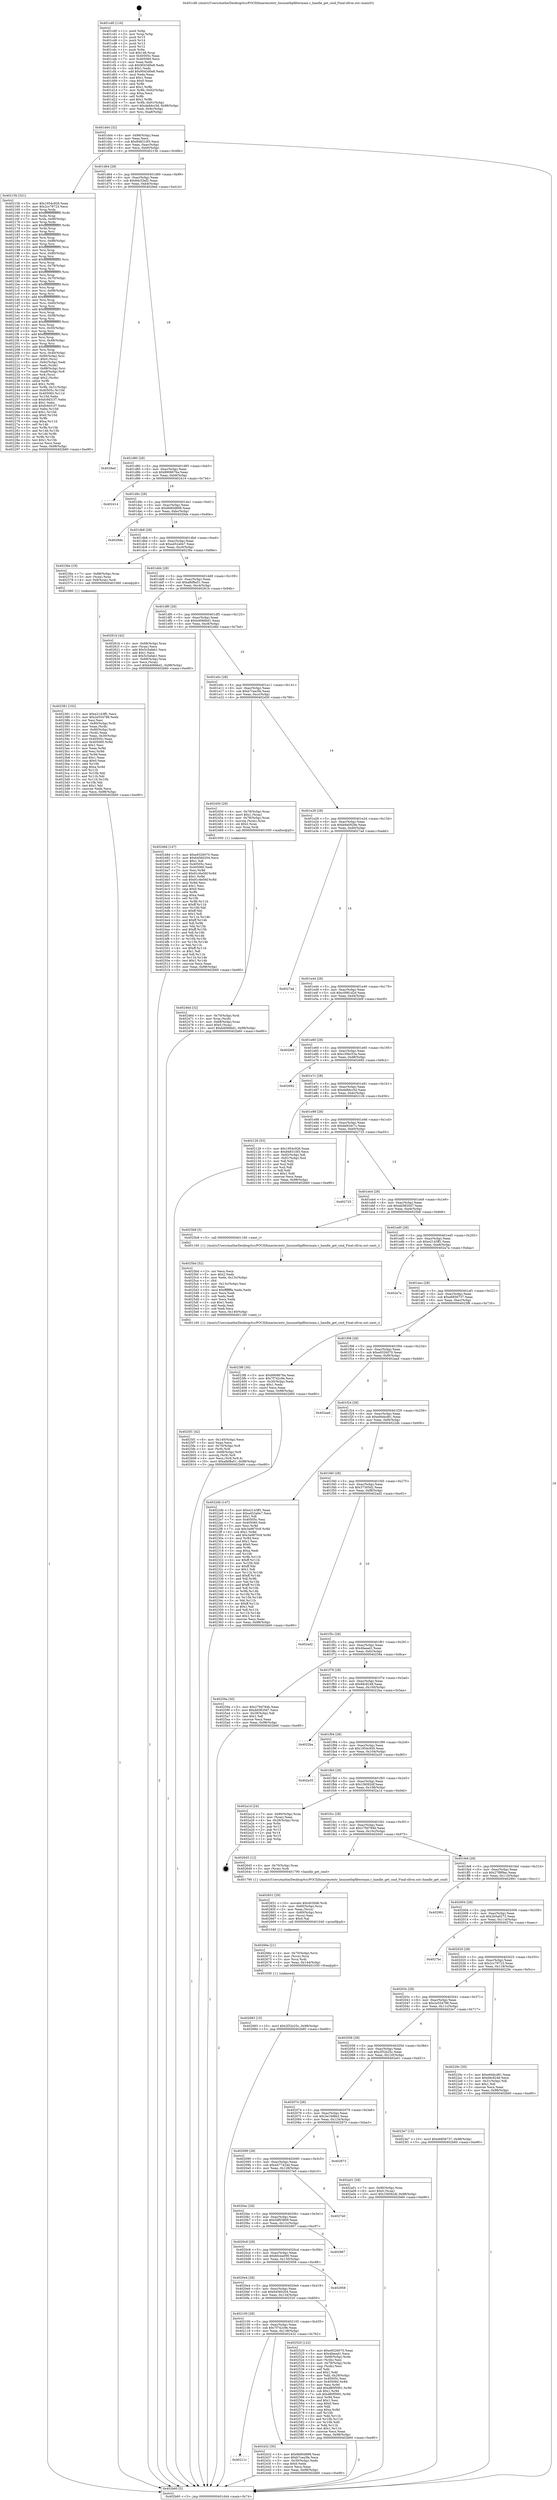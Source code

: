 digraph "0x401cd0" {
  label = "0x401cd0 (/mnt/c/Users/mathe/Desktop/tcc/POCII/binaries/extr_linuxnetbpfiltermain.c_handle_get_cmd_Final-ollvm.out::main(0))"
  labelloc = "t"
  node[shape=record]

  Entry [label="",width=0.3,height=0.3,shape=circle,fillcolor=black,style=filled]
  "0x401d44" [label="{
     0x401d44 [32]\l
     | [instrs]\l
     &nbsp;&nbsp;0x401d44 \<+6\>: mov -0x98(%rbp),%eax\l
     &nbsp;&nbsp;0x401d4a \<+2\>: mov %eax,%ecx\l
     &nbsp;&nbsp;0x401d4c \<+6\>: sub $0x848310f3,%ecx\l
     &nbsp;&nbsp;0x401d52 \<+6\>: mov %eax,-0xac(%rbp)\l
     &nbsp;&nbsp;0x401d58 \<+6\>: mov %ecx,-0xb0(%rbp)\l
     &nbsp;&nbsp;0x401d5e \<+6\>: je 000000000040215b \<main+0x48b\>\l
  }"]
  "0x40215b" [label="{
     0x40215b [321]\l
     | [instrs]\l
     &nbsp;&nbsp;0x40215b \<+5\>: mov $0x1954c926,%eax\l
     &nbsp;&nbsp;0x402160 \<+5\>: mov $0x2cc79723,%ecx\l
     &nbsp;&nbsp;0x402165 \<+3\>: mov %rsp,%rdx\l
     &nbsp;&nbsp;0x402168 \<+4\>: add $0xfffffffffffffff0,%rdx\l
     &nbsp;&nbsp;0x40216c \<+3\>: mov %rdx,%rsp\l
     &nbsp;&nbsp;0x40216f \<+7\>: mov %rdx,-0x90(%rbp)\l
     &nbsp;&nbsp;0x402176 \<+3\>: mov %rsp,%rdx\l
     &nbsp;&nbsp;0x402179 \<+4\>: add $0xfffffffffffffff0,%rdx\l
     &nbsp;&nbsp;0x40217d \<+3\>: mov %rdx,%rsp\l
     &nbsp;&nbsp;0x402180 \<+3\>: mov %rsp,%rsi\l
     &nbsp;&nbsp;0x402183 \<+4\>: add $0xfffffffffffffff0,%rsi\l
     &nbsp;&nbsp;0x402187 \<+3\>: mov %rsi,%rsp\l
     &nbsp;&nbsp;0x40218a \<+7\>: mov %rsi,-0x88(%rbp)\l
     &nbsp;&nbsp;0x402191 \<+3\>: mov %rsp,%rsi\l
     &nbsp;&nbsp;0x402194 \<+4\>: add $0xfffffffffffffff0,%rsi\l
     &nbsp;&nbsp;0x402198 \<+3\>: mov %rsi,%rsp\l
     &nbsp;&nbsp;0x40219b \<+4\>: mov %rsi,-0x80(%rbp)\l
     &nbsp;&nbsp;0x40219f \<+3\>: mov %rsp,%rsi\l
     &nbsp;&nbsp;0x4021a2 \<+4\>: add $0xfffffffffffffff0,%rsi\l
     &nbsp;&nbsp;0x4021a6 \<+3\>: mov %rsi,%rsp\l
     &nbsp;&nbsp;0x4021a9 \<+4\>: mov %rsi,-0x78(%rbp)\l
     &nbsp;&nbsp;0x4021ad \<+3\>: mov %rsp,%rsi\l
     &nbsp;&nbsp;0x4021b0 \<+4\>: add $0xfffffffffffffff0,%rsi\l
     &nbsp;&nbsp;0x4021b4 \<+3\>: mov %rsi,%rsp\l
     &nbsp;&nbsp;0x4021b7 \<+4\>: mov %rsi,-0x70(%rbp)\l
     &nbsp;&nbsp;0x4021bb \<+3\>: mov %rsp,%rsi\l
     &nbsp;&nbsp;0x4021be \<+4\>: add $0xfffffffffffffff0,%rsi\l
     &nbsp;&nbsp;0x4021c2 \<+3\>: mov %rsi,%rsp\l
     &nbsp;&nbsp;0x4021c5 \<+4\>: mov %rsi,-0x68(%rbp)\l
     &nbsp;&nbsp;0x4021c9 \<+3\>: mov %rsp,%rsi\l
     &nbsp;&nbsp;0x4021cc \<+4\>: add $0xfffffffffffffff0,%rsi\l
     &nbsp;&nbsp;0x4021d0 \<+3\>: mov %rsi,%rsp\l
     &nbsp;&nbsp;0x4021d3 \<+4\>: mov %rsi,-0x60(%rbp)\l
     &nbsp;&nbsp;0x4021d7 \<+3\>: mov %rsp,%rsi\l
     &nbsp;&nbsp;0x4021da \<+4\>: add $0xfffffffffffffff0,%rsi\l
     &nbsp;&nbsp;0x4021de \<+3\>: mov %rsi,%rsp\l
     &nbsp;&nbsp;0x4021e1 \<+4\>: mov %rsi,-0x58(%rbp)\l
     &nbsp;&nbsp;0x4021e5 \<+3\>: mov %rsp,%rsi\l
     &nbsp;&nbsp;0x4021e8 \<+4\>: add $0xfffffffffffffff0,%rsi\l
     &nbsp;&nbsp;0x4021ec \<+3\>: mov %rsi,%rsp\l
     &nbsp;&nbsp;0x4021ef \<+4\>: mov %rsi,-0x50(%rbp)\l
     &nbsp;&nbsp;0x4021f3 \<+3\>: mov %rsp,%rsi\l
     &nbsp;&nbsp;0x4021f6 \<+4\>: add $0xfffffffffffffff0,%rsi\l
     &nbsp;&nbsp;0x4021fa \<+3\>: mov %rsi,%rsp\l
     &nbsp;&nbsp;0x4021fd \<+4\>: mov %rsi,-0x48(%rbp)\l
     &nbsp;&nbsp;0x402201 \<+3\>: mov %rsp,%rsi\l
     &nbsp;&nbsp;0x402204 \<+4\>: add $0xfffffffffffffff0,%rsi\l
     &nbsp;&nbsp;0x402208 \<+3\>: mov %rsi,%rsp\l
     &nbsp;&nbsp;0x40220b \<+4\>: mov %rsi,-0x40(%rbp)\l
     &nbsp;&nbsp;0x40220f \<+7\>: mov -0x90(%rbp),%rsi\l
     &nbsp;&nbsp;0x402216 \<+6\>: movl $0x0,(%rsi)\l
     &nbsp;&nbsp;0x40221c \<+6\>: mov -0x9c(%rbp),%edi\l
     &nbsp;&nbsp;0x402222 \<+2\>: mov %edi,(%rdx)\l
     &nbsp;&nbsp;0x402224 \<+7\>: mov -0x88(%rbp),%rsi\l
     &nbsp;&nbsp;0x40222b \<+7\>: mov -0xa8(%rbp),%r8\l
     &nbsp;&nbsp;0x402232 \<+3\>: mov %r8,(%rsi)\l
     &nbsp;&nbsp;0x402235 \<+3\>: cmpl $0x2,(%rdx)\l
     &nbsp;&nbsp;0x402238 \<+4\>: setne %r9b\l
     &nbsp;&nbsp;0x40223c \<+4\>: and $0x1,%r9b\l
     &nbsp;&nbsp;0x402240 \<+4\>: mov %r9b,-0x31(%rbp)\l
     &nbsp;&nbsp;0x402244 \<+8\>: mov 0x40505c,%r10d\l
     &nbsp;&nbsp;0x40224c \<+8\>: mov 0x405060,%r11d\l
     &nbsp;&nbsp;0x402254 \<+3\>: mov %r10d,%ebx\l
     &nbsp;&nbsp;0x402257 \<+6\>: sub $0xfc9d31f7,%ebx\l
     &nbsp;&nbsp;0x40225d \<+3\>: sub $0x1,%ebx\l
     &nbsp;&nbsp;0x402260 \<+6\>: add $0xfc9d31f7,%ebx\l
     &nbsp;&nbsp;0x402266 \<+4\>: imul %ebx,%r10d\l
     &nbsp;&nbsp;0x40226a \<+4\>: and $0x1,%r10d\l
     &nbsp;&nbsp;0x40226e \<+4\>: cmp $0x0,%r10d\l
     &nbsp;&nbsp;0x402272 \<+4\>: sete %r9b\l
     &nbsp;&nbsp;0x402276 \<+4\>: cmp $0xa,%r11d\l
     &nbsp;&nbsp;0x40227a \<+4\>: setl %r14b\l
     &nbsp;&nbsp;0x40227e \<+3\>: mov %r9b,%r15b\l
     &nbsp;&nbsp;0x402281 \<+3\>: and %r14b,%r15b\l
     &nbsp;&nbsp;0x402284 \<+3\>: xor %r14b,%r9b\l
     &nbsp;&nbsp;0x402287 \<+3\>: or %r9b,%r15b\l
     &nbsp;&nbsp;0x40228a \<+4\>: test $0x1,%r15b\l
     &nbsp;&nbsp;0x40228e \<+3\>: cmovne %ecx,%eax\l
     &nbsp;&nbsp;0x402291 \<+6\>: mov %eax,-0x98(%rbp)\l
     &nbsp;&nbsp;0x402297 \<+5\>: jmp 0000000000402b60 \<main+0xe90\>\l
  }"]
  "0x401d64" [label="{
     0x401d64 [28]\l
     | [instrs]\l
     &nbsp;&nbsp;0x401d64 \<+5\>: jmp 0000000000401d69 \<main+0x99\>\l
     &nbsp;&nbsp;0x401d69 \<+6\>: mov -0xac(%rbp),%eax\l
     &nbsp;&nbsp;0x401d6f \<+5\>: sub $0x84c53ef2,%eax\l
     &nbsp;&nbsp;0x401d74 \<+6\>: mov %eax,-0xb4(%rbp)\l
     &nbsp;&nbsp;0x401d7a \<+6\>: je 00000000004029ed \<main+0xd1d\>\l
  }"]
  Exit [label="",width=0.3,height=0.3,shape=circle,fillcolor=black,style=filled,peripheries=2]
  "0x4029ed" [label="{
     0x4029ed\l
  }", style=dashed]
  "0x401d80" [label="{
     0x401d80 [28]\l
     | [instrs]\l
     &nbsp;&nbsp;0x401d80 \<+5\>: jmp 0000000000401d85 \<main+0xb5\>\l
     &nbsp;&nbsp;0x401d85 \<+6\>: mov -0xac(%rbp),%eax\l
     &nbsp;&nbsp;0x401d8b \<+5\>: sub $0x8908676a,%eax\l
     &nbsp;&nbsp;0x401d90 \<+6\>: mov %eax,-0xb8(%rbp)\l
     &nbsp;&nbsp;0x401d96 \<+6\>: je 0000000000402414 \<main+0x744\>\l
  }"]
  "0x402683" [label="{
     0x402683 [15]\l
     | [instrs]\l
     &nbsp;&nbsp;0x402683 \<+10\>: movl $0x2f32e25c,-0x98(%rbp)\l
     &nbsp;&nbsp;0x40268d \<+5\>: jmp 0000000000402b60 \<main+0xe90\>\l
  }"]
  "0x402414" [label="{
     0x402414\l
  }", style=dashed]
  "0x401d9c" [label="{
     0x401d9c [28]\l
     | [instrs]\l
     &nbsp;&nbsp;0x401d9c \<+5\>: jmp 0000000000401da1 \<main+0xd1\>\l
     &nbsp;&nbsp;0x401da1 \<+6\>: mov -0xac(%rbp),%eax\l
     &nbsp;&nbsp;0x401da7 \<+5\>: sub $0x9b80d898,%eax\l
     &nbsp;&nbsp;0x401dac \<+6\>: mov %eax,-0xbc(%rbp)\l
     &nbsp;&nbsp;0x401db2 \<+6\>: je 00000000004029de \<main+0xd0e\>\l
  }"]
  "0x40266e" [label="{
     0x40266e [21]\l
     | [instrs]\l
     &nbsp;&nbsp;0x40266e \<+4\>: mov -0x70(%rbp),%rcx\l
     &nbsp;&nbsp;0x402672 \<+3\>: mov (%rcx),%rcx\l
     &nbsp;&nbsp;0x402675 \<+3\>: mov %rcx,%rdi\l
     &nbsp;&nbsp;0x402678 \<+6\>: mov %eax,-0x144(%rbp)\l
     &nbsp;&nbsp;0x40267e \<+5\>: call 0000000000401030 \<free@plt\>\l
     | [calls]\l
     &nbsp;&nbsp;0x401030 \{1\} (unknown)\l
  }"]
  "0x4029de" [label="{
     0x4029de\l
  }", style=dashed]
  "0x401db8" [label="{
     0x401db8 [28]\l
     | [instrs]\l
     &nbsp;&nbsp;0x401db8 \<+5\>: jmp 0000000000401dbd \<main+0xed\>\l
     &nbsp;&nbsp;0x401dbd \<+6\>: mov -0xac(%rbp),%eax\l
     &nbsp;&nbsp;0x401dc3 \<+5\>: sub $0xa452a0e7,%eax\l
     &nbsp;&nbsp;0x401dc8 \<+6\>: mov %eax,-0xc0(%rbp)\l
     &nbsp;&nbsp;0x401dce \<+6\>: je 000000000040236e \<main+0x69e\>\l
  }"]
  "0x402651" [label="{
     0x402651 [29]\l
     | [instrs]\l
     &nbsp;&nbsp;0x402651 \<+10\>: movabs $0x4030d6,%rdi\l
     &nbsp;&nbsp;0x40265b \<+4\>: mov -0x60(%rbp),%rcx\l
     &nbsp;&nbsp;0x40265f \<+2\>: mov %eax,(%rcx)\l
     &nbsp;&nbsp;0x402661 \<+4\>: mov -0x60(%rbp),%rcx\l
     &nbsp;&nbsp;0x402665 \<+2\>: mov (%rcx),%esi\l
     &nbsp;&nbsp;0x402667 \<+2\>: mov $0x0,%al\l
     &nbsp;&nbsp;0x402669 \<+5\>: call 0000000000401040 \<printf@plt\>\l
     | [calls]\l
     &nbsp;&nbsp;0x401040 \{1\} (unknown)\l
  }"]
  "0x40236e" [label="{
     0x40236e [19]\l
     | [instrs]\l
     &nbsp;&nbsp;0x40236e \<+7\>: mov -0x88(%rbp),%rax\l
     &nbsp;&nbsp;0x402375 \<+3\>: mov (%rax),%rax\l
     &nbsp;&nbsp;0x402378 \<+4\>: mov 0x8(%rax),%rdi\l
     &nbsp;&nbsp;0x40237c \<+5\>: call 0000000000401060 \<atoi@plt\>\l
     | [calls]\l
     &nbsp;&nbsp;0x401060 \{1\} (unknown)\l
  }"]
  "0x401dd4" [label="{
     0x401dd4 [28]\l
     | [instrs]\l
     &nbsp;&nbsp;0x401dd4 \<+5\>: jmp 0000000000401dd9 \<main+0x109\>\l
     &nbsp;&nbsp;0x401dd9 \<+6\>: mov -0xac(%rbp),%eax\l
     &nbsp;&nbsp;0x401ddf \<+5\>: sub $0xafbf8a51,%eax\l
     &nbsp;&nbsp;0x401de4 \<+6\>: mov %eax,-0xc4(%rbp)\l
     &nbsp;&nbsp;0x401dea \<+6\>: je 000000000040261b \<main+0x94b\>\l
  }"]
  "0x4025f1" [label="{
     0x4025f1 [42]\l
     | [instrs]\l
     &nbsp;&nbsp;0x4025f1 \<+6\>: mov -0x140(%rbp),%ecx\l
     &nbsp;&nbsp;0x4025f7 \<+3\>: imul %eax,%ecx\l
     &nbsp;&nbsp;0x4025fa \<+4\>: mov -0x70(%rbp),%r8\l
     &nbsp;&nbsp;0x4025fe \<+3\>: mov (%r8),%r8\l
     &nbsp;&nbsp;0x402601 \<+4\>: mov -0x68(%rbp),%r9\l
     &nbsp;&nbsp;0x402605 \<+3\>: movslq (%r9),%r9\l
     &nbsp;&nbsp;0x402608 \<+4\>: mov %ecx,(%r8,%r9,4)\l
     &nbsp;&nbsp;0x40260c \<+10\>: movl $0xafbf8a51,-0x98(%rbp)\l
     &nbsp;&nbsp;0x402616 \<+5\>: jmp 0000000000402b60 \<main+0xe90\>\l
  }"]
  "0x40261b" [label="{
     0x40261b [42]\l
     | [instrs]\l
     &nbsp;&nbsp;0x40261b \<+4\>: mov -0x68(%rbp),%rax\l
     &nbsp;&nbsp;0x40261f \<+2\>: mov (%rax),%ecx\l
     &nbsp;&nbsp;0x402621 \<+6\>: add $0x5c5afab1,%ecx\l
     &nbsp;&nbsp;0x402627 \<+3\>: add $0x1,%ecx\l
     &nbsp;&nbsp;0x40262a \<+6\>: sub $0x5c5afab1,%ecx\l
     &nbsp;&nbsp;0x402630 \<+4\>: mov -0x68(%rbp),%rax\l
     &nbsp;&nbsp;0x402634 \<+2\>: mov %ecx,(%rax)\l
     &nbsp;&nbsp;0x402636 \<+10\>: movl $0xb4066bd1,-0x98(%rbp)\l
     &nbsp;&nbsp;0x402640 \<+5\>: jmp 0000000000402b60 \<main+0xe90\>\l
  }"]
  "0x401df0" [label="{
     0x401df0 [28]\l
     | [instrs]\l
     &nbsp;&nbsp;0x401df0 \<+5\>: jmp 0000000000401df5 \<main+0x125\>\l
     &nbsp;&nbsp;0x401df5 \<+6\>: mov -0xac(%rbp),%eax\l
     &nbsp;&nbsp;0x401dfb \<+5\>: sub $0xb4066bd1,%eax\l
     &nbsp;&nbsp;0x401e00 \<+6\>: mov %eax,-0xc8(%rbp)\l
     &nbsp;&nbsp;0x401e06 \<+6\>: je 000000000040248d \<main+0x7bd\>\l
  }"]
  "0x4025bd" [label="{
     0x4025bd [52]\l
     | [instrs]\l
     &nbsp;&nbsp;0x4025bd \<+2\>: xor %ecx,%ecx\l
     &nbsp;&nbsp;0x4025bf \<+5\>: mov $0x2,%edx\l
     &nbsp;&nbsp;0x4025c4 \<+6\>: mov %edx,-0x13c(%rbp)\l
     &nbsp;&nbsp;0x4025ca \<+1\>: cltd\l
     &nbsp;&nbsp;0x4025cb \<+6\>: mov -0x13c(%rbp),%esi\l
     &nbsp;&nbsp;0x4025d1 \<+2\>: idiv %esi\l
     &nbsp;&nbsp;0x4025d3 \<+6\>: imul $0xfffffffe,%edx,%edx\l
     &nbsp;&nbsp;0x4025d9 \<+2\>: mov %ecx,%edi\l
     &nbsp;&nbsp;0x4025db \<+2\>: sub %edx,%edi\l
     &nbsp;&nbsp;0x4025dd \<+2\>: mov %ecx,%edx\l
     &nbsp;&nbsp;0x4025df \<+3\>: sub $0x1,%edx\l
     &nbsp;&nbsp;0x4025e2 \<+2\>: add %edx,%edi\l
     &nbsp;&nbsp;0x4025e4 \<+2\>: sub %edi,%ecx\l
     &nbsp;&nbsp;0x4025e6 \<+6\>: mov %ecx,-0x140(%rbp)\l
     &nbsp;&nbsp;0x4025ec \<+5\>: call 0000000000401160 \<next_i\>\l
     | [calls]\l
     &nbsp;&nbsp;0x401160 \{1\} (/mnt/c/Users/mathe/Desktop/tcc/POCII/binaries/extr_linuxnetbpfiltermain.c_handle_get_cmd_Final-ollvm.out::next_i)\l
  }"]
  "0x40248d" [label="{
     0x40248d [147]\l
     | [instrs]\l
     &nbsp;&nbsp;0x40248d \<+5\>: mov $0xe9326070,%eax\l
     &nbsp;&nbsp;0x402492 \<+5\>: mov $0x64560204,%ecx\l
     &nbsp;&nbsp;0x402497 \<+2\>: mov $0x1,%dl\l
     &nbsp;&nbsp;0x402499 \<+7\>: mov 0x40505c,%esi\l
     &nbsp;&nbsp;0x4024a0 \<+7\>: mov 0x405060,%edi\l
     &nbsp;&nbsp;0x4024a7 \<+3\>: mov %esi,%r8d\l
     &nbsp;&nbsp;0x4024aa \<+7\>: add $0x91c6e56f,%r8d\l
     &nbsp;&nbsp;0x4024b1 \<+4\>: sub $0x1,%r8d\l
     &nbsp;&nbsp;0x4024b5 \<+7\>: sub $0x91c6e56f,%r8d\l
     &nbsp;&nbsp;0x4024bc \<+4\>: imul %r8d,%esi\l
     &nbsp;&nbsp;0x4024c0 \<+3\>: and $0x1,%esi\l
     &nbsp;&nbsp;0x4024c3 \<+3\>: cmp $0x0,%esi\l
     &nbsp;&nbsp;0x4024c6 \<+4\>: sete %r9b\l
     &nbsp;&nbsp;0x4024ca \<+3\>: cmp $0xa,%edi\l
     &nbsp;&nbsp;0x4024cd \<+4\>: setl %r10b\l
     &nbsp;&nbsp;0x4024d1 \<+3\>: mov %r9b,%r11b\l
     &nbsp;&nbsp;0x4024d4 \<+4\>: xor $0xff,%r11b\l
     &nbsp;&nbsp;0x4024d8 \<+3\>: mov %r10b,%bl\l
     &nbsp;&nbsp;0x4024db \<+3\>: xor $0xff,%bl\l
     &nbsp;&nbsp;0x4024de \<+3\>: xor $0x1,%dl\l
     &nbsp;&nbsp;0x4024e1 \<+3\>: mov %r11b,%r14b\l
     &nbsp;&nbsp;0x4024e4 \<+4\>: and $0xff,%r14b\l
     &nbsp;&nbsp;0x4024e8 \<+3\>: and %dl,%r9b\l
     &nbsp;&nbsp;0x4024eb \<+3\>: mov %bl,%r15b\l
     &nbsp;&nbsp;0x4024ee \<+4\>: and $0xff,%r15b\l
     &nbsp;&nbsp;0x4024f2 \<+3\>: and %dl,%r10b\l
     &nbsp;&nbsp;0x4024f5 \<+3\>: or %r9b,%r14b\l
     &nbsp;&nbsp;0x4024f8 \<+3\>: or %r10b,%r15b\l
     &nbsp;&nbsp;0x4024fb \<+3\>: xor %r15b,%r14b\l
     &nbsp;&nbsp;0x4024fe \<+3\>: or %bl,%r11b\l
     &nbsp;&nbsp;0x402501 \<+4\>: xor $0xff,%r11b\l
     &nbsp;&nbsp;0x402505 \<+3\>: or $0x1,%dl\l
     &nbsp;&nbsp;0x402508 \<+3\>: and %dl,%r11b\l
     &nbsp;&nbsp;0x40250b \<+3\>: or %r11b,%r14b\l
     &nbsp;&nbsp;0x40250e \<+4\>: test $0x1,%r14b\l
     &nbsp;&nbsp;0x402512 \<+3\>: cmovne %ecx,%eax\l
     &nbsp;&nbsp;0x402515 \<+6\>: mov %eax,-0x98(%rbp)\l
     &nbsp;&nbsp;0x40251b \<+5\>: jmp 0000000000402b60 \<main+0xe90\>\l
  }"]
  "0x401e0c" [label="{
     0x401e0c [28]\l
     | [instrs]\l
     &nbsp;&nbsp;0x401e0c \<+5\>: jmp 0000000000401e11 \<main+0x141\>\l
     &nbsp;&nbsp;0x401e11 \<+6\>: mov -0xac(%rbp),%eax\l
     &nbsp;&nbsp;0x401e17 \<+5\>: sub $0xb7cea3fe,%eax\l
     &nbsp;&nbsp;0x401e1c \<+6\>: mov %eax,-0xcc(%rbp)\l
     &nbsp;&nbsp;0x401e22 \<+6\>: je 0000000000402450 \<main+0x780\>\l
  }"]
  "0x40246d" [label="{
     0x40246d [32]\l
     | [instrs]\l
     &nbsp;&nbsp;0x40246d \<+4\>: mov -0x70(%rbp),%rdi\l
     &nbsp;&nbsp;0x402471 \<+3\>: mov %rax,(%rdi)\l
     &nbsp;&nbsp;0x402474 \<+4\>: mov -0x68(%rbp),%rax\l
     &nbsp;&nbsp;0x402478 \<+6\>: movl $0x0,(%rax)\l
     &nbsp;&nbsp;0x40247e \<+10\>: movl $0xb4066bd1,-0x98(%rbp)\l
     &nbsp;&nbsp;0x402488 \<+5\>: jmp 0000000000402b60 \<main+0xe90\>\l
  }"]
  "0x402450" [label="{
     0x402450 [29]\l
     | [instrs]\l
     &nbsp;&nbsp;0x402450 \<+4\>: mov -0x78(%rbp),%rax\l
     &nbsp;&nbsp;0x402454 \<+6\>: movl $0x1,(%rax)\l
     &nbsp;&nbsp;0x40245a \<+4\>: mov -0x78(%rbp),%rax\l
     &nbsp;&nbsp;0x40245e \<+3\>: movslq (%rax),%rax\l
     &nbsp;&nbsp;0x402461 \<+4\>: shl $0x2,%rax\l
     &nbsp;&nbsp;0x402465 \<+3\>: mov %rax,%rdi\l
     &nbsp;&nbsp;0x402468 \<+5\>: call 0000000000401050 \<malloc@plt\>\l
     | [calls]\l
     &nbsp;&nbsp;0x401050 \{1\} (unknown)\l
  }"]
  "0x401e28" [label="{
     0x401e28 [28]\l
     | [instrs]\l
     &nbsp;&nbsp;0x401e28 \<+5\>: jmp 0000000000401e2d \<main+0x15d\>\l
     &nbsp;&nbsp;0x401e2d \<+6\>: mov -0xac(%rbp),%eax\l
     &nbsp;&nbsp;0x401e33 \<+5\>: sub $0xb9a0929e,%eax\l
     &nbsp;&nbsp;0x401e38 \<+6\>: mov %eax,-0xd0(%rbp)\l
     &nbsp;&nbsp;0x401e3e \<+6\>: je 00000000004027ad \<main+0xadd\>\l
  }"]
  "0x40211c" [label="{
     0x40211c\l
  }", style=dashed]
  "0x4027ad" [label="{
     0x4027ad\l
  }", style=dashed]
  "0x401e44" [label="{
     0x401e44 [28]\l
     | [instrs]\l
     &nbsp;&nbsp;0x401e44 \<+5\>: jmp 0000000000401e49 \<main+0x179\>\l
     &nbsp;&nbsp;0x401e49 \<+6\>: mov -0xac(%rbp),%eax\l
     &nbsp;&nbsp;0x401e4f \<+5\>: sub $0xc0981d2d,%eax\l
     &nbsp;&nbsp;0x401e54 \<+6\>: mov %eax,-0xd4(%rbp)\l
     &nbsp;&nbsp;0x401e5a \<+6\>: je 0000000000402b0f \<main+0xe3f\>\l
  }"]
  "0x402432" [label="{
     0x402432 [30]\l
     | [instrs]\l
     &nbsp;&nbsp;0x402432 \<+5\>: mov $0x9b80d898,%eax\l
     &nbsp;&nbsp;0x402437 \<+5\>: mov $0xb7cea3fe,%ecx\l
     &nbsp;&nbsp;0x40243c \<+3\>: mov -0x30(%rbp),%edx\l
     &nbsp;&nbsp;0x40243f \<+3\>: cmp $0x0,%edx\l
     &nbsp;&nbsp;0x402442 \<+3\>: cmove %ecx,%eax\l
     &nbsp;&nbsp;0x402445 \<+6\>: mov %eax,-0x98(%rbp)\l
     &nbsp;&nbsp;0x40244b \<+5\>: jmp 0000000000402b60 \<main+0xe90\>\l
  }"]
  "0x402b0f" [label="{
     0x402b0f\l
  }", style=dashed]
  "0x401e60" [label="{
     0x401e60 [28]\l
     | [instrs]\l
     &nbsp;&nbsp;0x401e60 \<+5\>: jmp 0000000000401e65 \<main+0x195\>\l
     &nbsp;&nbsp;0x401e65 \<+6\>: mov -0xac(%rbp),%eax\l
     &nbsp;&nbsp;0x401e6b \<+5\>: sub $0xc30bc53a,%eax\l
     &nbsp;&nbsp;0x401e70 \<+6\>: mov %eax,-0xd8(%rbp)\l
     &nbsp;&nbsp;0x401e76 \<+6\>: je 0000000000402692 \<main+0x9c2\>\l
  }"]
  "0x402100" [label="{
     0x402100 [28]\l
     | [instrs]\l
     &nbsp;&nbsp;0x402100 \<+5\>: jmp 0000000000402105 \<main+0x435\>\l
     &nbsp;&nbsp;0x402105 \<+6\>: mov -0xac(%rbp),%eax\l
     &nbsp;&nbsp;0x40210b \<+5\>: sub $0x7f742c9e,%eax\l
     &nbsp;&nbsp;0x402110 \<+6\>: mov %eax,-0x138(%rbp)\l
     &nbsp;&nbsp;0x402116 \<+6\>: je 0000000000402432 \<main+0x762\>\l
  }"]
  "0x402692" [label="{
     0x402692\l
  }", style=dashed]
  "0x401e7c" [label="{
     0x401e7c [28]\l
     | [instrs]\l
     &nbsp;&nbsp;0x401e7c \<+5\>: jmp 0000000000401e81 \<main+0x1b1\>\l
     &nbsp;&nbsp;0x401e81 \<+6\>: mov -0xac(%rbp),%eax\l
     &nbsp;&nbsp;0x401e87 \<+5\>: sub $0xda8dcc5d,%eax\l
     &nbsp;&nbsp;0x401e8c \<+6\>: mov %eax,-0xdc(%rbp)\l
     &nbsp;&nbsp;0x401e92 \<+6\>: je 0000000000402126 \<main+0x456\>\l
  }"]
  "0x402520" [label="{
     0x402520 [122]\l
     | [instrs]\l
     &nbsp;&nbsp;0x402520 \<+5\>: mov $0xe9326070,%eax\l
     &nbsp;&nbsp;0x402525 \<+5\>: mov $0x4faead1,%ecx\l
     &nbsp;&nbsp;0x40252a \<+4\>: mov -0x68(%rbp),%rdx\l
     &nbsp;&nbsp;0x40252e \<+2\>: mov (%rdx),%esi\l
     &nbsp;&nbsp;0x402530 \<+4\>: mov -0x78(%rbp),%rdx\l
     &nbsp;&nbsp;0x402534 \<+2\>: cmp (%rdx),%esi\l
     &nbsp;&nbsp;0x402536 \<+4\>: setl %dil\l
     &nbsp;&nbsp;0x40253a \<+4\>: and $0x1,%dil\l
     &nbsp;&nbsp;0x40253e \<+4\>: mov %dil,-0x29(%rbp)\l
     &nbsp;&nbsp;0x402542 \<+7\>: mov 0x40505c,%esi\l
     &nbsp;&nbsp;0x402549 \<+8\>: mov 0x405060,%r8d\l
     &nbsp;&nbsp;0x402551 \<+3\>: mov %esi,%r9d\l
     &nbsp;&nbsp;0x402554 \<+7\>: add $0xd80f5991,%r9d\l
     &nbsp;&nbsp;0x40255b \<+4\>: sub $0x1,%r9d\l
     &nbsp;&nbsp;0x40255f \<+7\>: sub $0xd80f5991,%r9d\l
     &nbsp;&nbsp;0x402566 \<+4\>: imul %r9d,%esi\l
     &nbsp;&nbsp;0x40256a \<+3\>: and $0x1,%esi\l
     &nbsp;&nbsp;0x40256d \<+3\>: cmp $0x0,%esi\l
     &nbsp;&nbsp;0x402570 \<+4\>: sete %dil\l
     &nbsp;&nbsp;0x402574 \<+4\>: cmp $0xa,%r8d\l
     &nbsp;&nbsp;0x402578 \<+4\>: setl %r10b\l
     &nbsp;&nbsp;0x40257c \<+3\>: mov %dil,%r11b\l
     &nbsp;&nbsp;0x40257f \<+3\>: and %r10b,%r11b\l
     &nbsp;&nbsp;0x402582 \<+3\>: xor %r10b,%dil\l
     &nbsp;&nbsp;0x402585 \<+3\>: or %dil,%r11b\l
     &nbsp;&nbsp;0x402588 \<+4\>: test $0x1,%r11b\l
     &nbsp;&nbsp;0x40258c \<+3\>: cmovne %ecx,%eax\l
     &nbsp;&nbsp;0x40258f \<+6\>: mov %eax,-0x98(%rbp)\l
     &nbsp;&nbsp;0x402595 \<+5\>: jmp 0000000000402b60 \<main+0xe90\>\l
  }"]
  "0x402126" [label="{
     0x402126 [53]\l
     | [instrs]\l
     &nbsp;&nbsp;0x402126 \<+5\>: mov $0x1954c926,%eax\l
     &nbsp;&nbsp;0x40212b \<+5\>: mov $0x848310f3,%ecx\l
     &nbsp;&nbsp;0x402130 \<+6\>: mov -0x92(%rbp),%dl\l
     &nbsp;&nbsp;0x402136 \<+7\>: mov -0x91(%rbp),%sil\l
     &nbsp;&nbsp;0x40213d \<+3\>: mov %dl,%dil\l
     &nbsp;&nbsp;0x402140 \<+3\>: and %sil,%dil\l
     &nbsp;&nbsp;0x402143 \<+3\>: xor %sil,%dl\l
     &nbsp;&nbsp;0x402146 \<+3\>: or %dl,%dil\l
     &nbsp;&nbsp;0x402149 \<+4\>: test $0x1,%dil\l
     &nbsp;&nbsp;0x40214d \<+3\>: cmovne %ecx,%eax\l
     &nbsp;&nbsp;0x402150 \<+6\>: mov %eax,-0x98(%rbp)\l
     &nbsp;&nbsp;0x402156 \<+5\>: jmp 0000000000402b60 \<main+0xe90\>\l
  }"]
  "0x401e98" [label="{
     0x401e98 [28]\l
     | [instrs]\l
     &nbsp;&nbsp;0x401e98 \<+5\>: jmp 0000000000401e9d \<main+0x1cd\>\l
     &nbsp;&nbsp;0x401e9d \<+6\>: mov -0xac(%rbp),%eax\l
     &nbsp;&nbsp;0x401ea3 \<+5\>: sub $0xda934c7c,%eax\l
     &nbsp;&nbsp;0x401ea8 \<+6\>: mov %eax,-0xe0(%rbp)\l
     &nbsp;&nbsp;0x401eae \<+6\>: je 0000000000402725 \<main+0xa55\>\l
  }"]
  "0x402b60" [label="{
     0x402b60 [5]\l
     | [instrs]\l
     &nbsp;&nbsp;0x402b60 \<+5\>: jmp 0000000000401d44 \<main+0x74\>\l
  }"]
  "0x401cd0" [label="{
     0x401cd0 [116]\l
     | [instrs]\l
     &nbsp;&nbsp;0x401cd0 \<+1\>: push %rbp\l
     &nbsp;&nbsp;0x401cd1 \<+3\>: mov %rsp,%rbp\l
     &nbsp;&nbsp;0x401cd4 \<+2\>: push %r15\l
     &nbsp;&nbsp;0x401cd6 \<+2\>: push %r14\l
     &nbsp;&nbsp;0x401cd8 \<+2\>: push %r13\l
     &nbsp;&nbsp;0x401cda \<+2\>: push %r12\l
     &nbsp;&nbsp;0x401cdc \<+1\>: push %rbx\l
     &nbsp;&nbsp;0x401cdd \<+7\>: sub $0x148,%rsp\l
     &nbsp;&nbsp;0x401ce4 \<+7\>: mov 0x40505c,%eax\l
     &nbsp;&nbsp;0x401ceb \<+7\>: mov 0x405060,%ecx\l
     &nbsp;&nbsp;0x401cf2 \<+2\>: mov %eax,%edx\l
     &nbsp;&nbsp;0x401cf4 \<+6\>: sub $0x9043d0e8,%edx\l
     &nbsp;&nbsp;0x401cfa \<+3\>: sub $0x1,%edx\l
     &nbsp;&nbsp;0x401cfd \<+6\>: add $0x9043d0e8,%edx\l
     &nbsp;&nbsp;0x401d03 \<+3\>: imul %edx,%eax\l
     &nbsp;&nbsp;0x401d06 \<+3\>: and $0x1,%eax\l
     &nbsp;&nbsp;0x401d09 \<+3\>: cmp $0x0,%eax\l
     &nbsp;&nbsp;0x401d0c \<+4\>: sete %r8b\l
     &nbsp;&nbsp;0x401d10 \<+4\>: and $0x1,%r8b\l
     &nbsp;&nbsp;0x401d14 \<+7\>: mov %r8b,-0x92(%rbp)\l
     &nbsp;&nbsp;0x401d1b \<+3\>: cmp $0xa,%ecx\l
     &nbsp;&nbsp;0x401d1e \<+4\>: setl %r8b\l
     &nbsp;&nbsp;0x401d22 \<+4\>: and $0x1,%r8b\l
     &nbsp;&nbsp;0x401d26 \<+7\>: mov %r8b,-0x91(%rbp)\l
     &nbsp;&nbsp;0x401d2d \<+10\>: movl $0xda8dcc5d,-0x98(%rbp)\l
     &nbsp;&nbsp;0x401d37 \<+6\>: mov %edi,-0x9c(%rbp)\l
     &nbsp;&nbsp;0x401d3d \<+7\>: mov %rsi,-0xa8(%rbp)\l
  }"]
  "0x4020e4" [label="{
     0x4020e4 [28]\l
     | [instrs]\l
     &nbsp;&nbsp;0x4020e4 \<+5\>: jmp 00000000004020e9 \<main+0x419\>\l
     &nbsp;&nbsp;0x4020e9 \<+6\>: mov -0xac(%rbp),%eax\l
     &nbsp;&nbsp;0x4020ef \<+5\>: sub $0x64560204,%eax\l
     &nbsp;&nbsp;0x4020f4 \<+6\>: mov %eax,-0x134(%rbp)\l
     &nbsp;&nbsp;0x4020fa \<+6\>: je 0000000000402520 \<main+0x850\>\l
  }"]
  "0x402958" [label="{
     0x402958\l
  }", style=dashed]
  "0x402725" [label="{
     0x402725\l
  }", style=dashed]
  "0x401eb4" [label="{
     0x401eb4 [28]\l
     | [instrs]\l
     &nbsp;&nbsp;0x401eb4 \<+5\>: jmp 0000000000401eb9 \<main+0x1e9\>\l
     &nbsp;&nbsp;0x401eb9 \<+6\>: mov -0xac(%rbp),%eax\l
     &nbsp;&nbsp;0x401ebf \<+5\>: sub $0xdd3820d7,%eax\l
     &nbsp;&nbsp;0x401ec4 \<+6\>: mov %eax,-0xe4(%rbp)\l
     &nbsp;&nbsp;0x401eca \<+6\>: je 00000000004025b8 \<main+0x8e8\>\l
  }"]
  "0x4020c8" [label="{
     0x4020c8 [28]\l
     | [instrs]\l
     &nbsp;&nbsp;0x4020c8 \<+5\>: jmp 00000000004020cd \<main+0x3fd\>\l
     &nbsp;&nbsp;0x4020cd \<+6\>: mov -0xac(%rbp),%eax\l
     &nbsp;&nbsp;0x4020d3 \<+5\>: sub $0x60cea090,%eax\l
     &nbsp;&nbsp;0x4020d8 \<+6\>: mov %eax,-0x130(%rbp)\l
     &nbsp;&nbsp;0x4020de \<+6\>: je 0000000000402958 \<main+0xc88\>\l
  }"]
  "0x4025b8" [label="{
     0x4025b8 [5]\l
     | [instrs]\l
     &nbsp;&nbsp;0x4025b8 \<+5\>: call 0000000000401160 \<next_i\>\l
     | [calls]\l
     &nbsp;&nbsp;0x401160 \{1\} (/mnt/c/Users/mathe/Desktop/tcc/POCII/binaries/extr_linuxnetbpfiltermain.c_handle_get_cmd_Final-ollvm.out::next_i)\l
  }"]
  "0x401ed0" [label="{
     0x401ed0 [28]\l
     | [instrs]\l
     &nbsp;&nbsp;0x401ed0 \<+5\>: jmp 0000000000401ed5 \<main+0x205\>\l
     &nbsp;&nbsp;0x401ed5 \<+6\>: mov -0xac(%rbp),%eax\l
     &nbsp;&nbsp;0x401edb \<+5\>: sub $0xe2143ff1,%eax\l
     &nbsp;&nbsp;0x401ee0 \<+6\>: mov %eax,-0xe8(%rbp)\l
     &nbsp;&nbsp;0x401ee6 \<+6\>: je 0000000000402a7a \<main+0xdaa\>\l
  }"]
  "0x402967" [label="{
     0x402967\l
  }", style=dashed]
  "0x402a7a" [label="{
     0x402a7a\l
  }", style=dashed]
  "0x401eec" [label="{
     0x401eec [28]\l
     | [instrs]\l
     &nbsp;&nbsp;0x401eec \<+5\>: jmp 0000000000401ef1 \<main+0x221\>\l
     &nbsp;&nbsp;0x401ef1 \<+6\>: mov -0xac(%rbp),%eax\l
     &nbsp;&nbsp;0x401ef7 \<+5\>: sub $0xe6856737,%eax\l
     &nbsp;&nbsp;0x401efc \<+6\>: mov %eax,-0xec(%rbp)\l
     &nbsp;&nbsp;0x401f02 \<+6\>: je 00000000004023f6 \<main+0x726\>\l
  }"]
  "0x4020ac" [label="{
     0x4020ac [28]\l
     | [instrs]\l
     &nbsp;&nbsp;0x4020ac \<+5\>: jmp 00000000004020b1 \<main+0x3e1\>\l
     &nbsp;&nbsp;0x4020b1 \<+6\>: mov -0xac(%rbp),%eax\l
     &nbsp;&nbsp;0x4020b7 \<+5\>: sub $0x5df03809,%eax\l
     &nbsp;&nbsp;0x4020bc \<+6\>: mov %eax,-0x12c(%rbp)\l
     &nbsp;&nbsp;0x4020c2 \<+6\>: je 0000000000402967 \<main+0xc97\>\l
  }"]
  "0x4023f6" [label="{
     0x4023f6 [30]\l
     | [instrs]\l
     &nbsp;&nbsp;0x4023f6 \<+5\>: mov $0x8908676a,%eax\l
     &nbsp;&nbsp;0x4023fb \<+5\>: mov $0x7f742c9e,%ecx\l
     &nbsp;&nbsp;0x402400 \<+3\>: mov -0x30(%rbp),%edx\l
     &nbsp;&nbsp;0x402403 \<+3\>: cmp $0x1,%edx\l
     &nbsp;&nbsp;0x402406 \<+3\>: cmovl %ecx,%eax\l
     &nbsp;&nbsp;0x402409 \<+6\>: mov %eax,-0x98(%rbp)\l
     &nbsp;&nbsp;0x40240f \<+5\>: jmp 0000000000402b60 \<main+0xe90\>\l
  }"]
  "0x401f08" [label="{
     0x401f08 [28]\l
     | [instrs]\l
     &nbsp;&nbsp;0x401f08 \<+5\>: jmp 0000000000401f0d \<main+0x23d\>\l
     &nbsp;&nbsp;0x401f0d \<+6\>: mov -0xac(%rbp),%eax\l
     &nbsp;&nbsp;0x401f13 \<+5\>: sub $0xe9326070,%eax\l
     &nbsp;&nbsp;0x401f18 \<+6\>: mov %eax,-0xf0(%rbp)\l
     &nbsp;&nbsp;0x401f1e \<+6\>: je 0000000000402aad \<main+0xddd\>\l
  }"]
  "0x4027e0" [label="{
     0x4027e0\l
  }", style=dashed]
  "0x402aad" [label="{
     0x402aad\l
  }", style=dashed]
  "0x401f24" [label="{
     0x401f24 [28]\l
     | [instrs]\l
     &nbsp;&nbsp;0x401f24 \<+5\>: jmp 0000000000401f29 \<main+0x259\>\l
     &nbsp;&nbsp;0x401f29 \<+6\>: mov -0xac(%rbp),%eax\l
     &nbsp;&nbsp;0x401f2f \<+5\>: sub $0xe94dcd81,%eax\l
     &nbsp;&nbsp;0x401f34 \<+6\>: mov %eax,-0xf4(%rbp)\l
     &nbsp;&nbsp;0x401f3a \<+6\>: je 00000000004022db \<main+0x60b\>\l
  }"]
  "0x402090" [label="{
     0x402090 [28]\l
     | [instrs]\l
     &nbsp;&nbsp;0x402090 \<+5\>: jmp 0000000000402095 \<main+0x3c5\>\l
     &nbsp;&nbsp;0x402095 \<+6\>: mov -0xac(%rbp),%eax\l
     &nbsp;&nbsp;0x40209b \<+5\>: sub $0x4477424d,%eax\l
     &nbsp;&nbsp;0x4020a0 \<+6\>: mov %eax,-0x128(%rbp)\l
     &nbsp;&nbsp;0x4020a6 \<+6\>: je 00000000004027e0 \<main+0xb10\>\l
  }"]
  "0x4022db" [label="{
     0x4022db [147]\l
     | [instrs]\l
     &nbsp;&nbsp;0x4022db \<+5\>: mov $0xe2143ff1,%eax\l
     &nbsp;&nbsp;0x4022e0 \<+5\>: mov $0xa452a0e7,%ecx\l
     &nbsp;&nbsp;0x4022e5 \<+2\>: mov $0x1,%dl\l
     &nbsp;&nbsp;0x4022e7 \<+7\>: mov 0x40505c,%esi\l
     &nbsp;&nbsp;0x4022ee \<+7\>: mov 0x405060,%edi\l
     &nbsp;&nbsp;0x4022f5 \<+3\>: mov %esi,%r8d\l
     &nbsp;&nbsp;0x4022f8 \<+7\>: sub $0x3a9870c9,%r8d\l
     &nbsp;&nbsp;0x4022ff \<+4\>: sub $0x1,%r8d\l
     &nbsp;&nbsp;0x402303 \<+7\>: add $0x3a9870c9,%r8d\l
     &nbsp;&nbsp;0x40230a \<+4\>: imul %r8d,%esi\l
     &nbsp;&nbsp;0x40230e \<+3\>: and $0x1,%esi\l
     &nbsp;&nbsp;0x402311 \<+3\>: cmp $0x0,%esi\l
     &nbsp;&nbsp;0x402314 \<+4\>: sete %r9b\l
     &nbsp;&nbsp;0x402318 \<+3\>: cmp $0xa,%edi\l
     &nbsp;&nbsp;0x40231b \<+4\>: setl %r10b\l
     &nbsp;&nbsp;0x40231f \<+3\>: mov %r9b,%r11b\l
     &nbsp;&nbsp;0x402322 \<+4\>: xor $0xff,%r11b\l
     &nbsp;&nbsp;0x402326 \<+3\>: mov %r10b,%bl\l
     &nbsp;&nbsp;0x402329 \<+3\>: xor $0xff,%bl\l
     &nbsp;&nbsp;0x40232c \<+3\>: xor $0x1,%dl\l
     &nbsp;&nbsp;0x40232f \<+3\>: mov %r11b,%r14b\l
     &nbsp;&nbsp;0x402332 \<+4\>: and $0xff,%r14b\l
     &nbsp;&nbsp;0x402336 \<+3\>: and %dl,%r9b\l
     &nbsp;&nbsp;0x402339 \<+3\>: mov %bl,%r15b\l
     &nbsp;&nbsp;0x40233c \<+4\>: and $0xff,%r15b\l
     &nbsp;&nbsp;0x402340 \<+3\>: and %dl,%r10b\l
     &nbsp;&nbsp;0x402343 \<+3\>: or %r9b,%r14b\l
     &nbsp;&nbsp;0x402346 \<+3\>: or %r10b,%r15b\l
     &nbsp;&nbsp;0x402349 \<+3\>: xor %r15b,%r14b\l
     &nbsp;&nbsp;0x40234c \<+3\>: or %bl,%r11b\l
     &nbsp;&nbsp;0x40234f \<+4\>: xor $0xff,%r11b\l
     &nbsp;&nbsp;0x402353 \<+3\>: or $0x1,%dl\l
     &nbsp;&nbsp;0x402356 \<+3\>: and %dl,%r11b\l
     &nbsp;&nbsp;0x402359 \<+3\>: or %r11b,%r14b\l
     &nbsp;&nbsp;0x40235c \<+4\>: test $0x1,%r14b\l
     &nbsp;&nbsp;0x402360 \<+3\>: cmovne %ecx,%eax\l
     &nbsp;&nbsp;0x402363 \<+6\>: mov %eax,-0x98(%rbp)\l
     &nbsp;&nbsp;0x402369 \<+5\>: jmp 0000000000402b60 \<main+0xe90\>\l
  }"]
  "0x401f40" [label="{
     0x401f40 [28]\l
     | [instrs]\l
     &nbsp;&nbsp;0x401f40 \<+5\>: jmp 0000000000401f45 \<main+0x275\>\l
     &nbsp;&nbsp;0x401f45 \<+6\>: mov -0xac(%rbp),%eax\l
     &nbsp;&nbsp;0x401f4b \<+5\>: sub $0x37305d2,%eax\l
     &nbsp;&nbsp;0x401f50 \<+6\>: mov %eax,-0xf8(%rbp)\l
     &nbsp;&nbsp;0x401f56 \<+6\>: je 0000000000402ad2 \<main+0xe02\>\l
  }"]
  "0x402873" [label="{
     0x402873\l
  }", style=dashed]
  "0x402ad2" [label="{
     0x402ad2\l
  }", style=dashed]
  "0x401f5c" [label="{
     0x401f5c [28]\l
     | [instrs]\l
     &nbsp;&nbsp;0x401f5c \<+5\>: jmp 0000000000401f61 \<main+0x291\>\l
     &nbsp;&nbsp;0x401f61 \<+6\>: mov -0xac(%rbp),%eax\l
     &nbsp;&nbsp;0x401f67 \<+5\>: sub $0x4faead1,%eax\l
     &nbsp;&nbsp;0x401f6c \<+6\>: mov %eax,-0xfc(%rbp)\l
     &nbsp;&nbsp;0x401f72 \<+6\>: je 000000000040259a \<main+0x8ca\>\l
  }"]
  "0x402074" [label="{
     0x402074 [28]\l
     | [instrs]\l
     &nbsp;&nbsp;0x402074 \<+5\>: jmp 0000000000402079 \<main+0x3a9\>\l
     &nbsp;&nbsp;0x402079 \<+6\>: mov -0xac(%rbp),%eax\l
     &nbsp;&nbsp;0x40207f \<+5\>: sub $0x3e19d8e2,%eax\l
     &nbsp;&nbsp;0x402084 \<+6\>: mov %eax,-0x124(%rbp)\l
     &nbsp;&nbsp;0x40208a \<+6\>: je 0000000000402873 \<main+0xba3\>\l
  }"]
  "0x40259a" [label="{
     0x40259a [30]\l
     | [instrs]\l
     &nbsp;&nbsp;0x40259a \<+5\>: mov $0x279d784b,%eax\l
     &nbsp;&nbsp;0x40259f \<+5\>: mov $0xdd3820d7,%ecx\l
     &nbsp;&nbsp;0x4025a4 \<+3\>: mov -0x29(%rbp),%dl\l
     &nbsp;&nbsp;0x4025a7 \<+3\>: test $0x1,%dl\l
     &nbsp;&nbsp;0x4025aa \<+3\>: cmovne %ecx,%eax\l
     &nbsp;&nbsp;0x4025ad \<+6\>: mov %eax,-0x98(%rbp)\l
     &nbsp;&nbsp;0x4025b3 \<+5\>: jmp 0000000000402b60 \<main+0xe90\>\l
  }"]
  "0x401f78" [label="{
     0x401f78 [28]\l
     | [instrs]\l
     &nbsp;&nbsp;0x401f78 \<+5\>: jmp 0000000000401f7d \<main+0x2ad\>\l
     &nbsp;&nbsp;0x401f7d \<+6\>: mov -0xac(%rbp),%eax\l
     &nbsp;&nbsp;0x401f83 \<+5\>: sub $0x68c8248,%eax\l
     &nbsp;&nbsp;0x401f88 \<+6\>: mov %eax,-0x100(%rbp)\l
     &nbsp;&nbsp;0x401f8e \<+6\>: je 00000000004022ba \<main+0x5ea\>\l
  }"]
  "0x402a01" [label="{
     0x402a01 [28]\l
     | [instrs]\l
     &nbsp;&nbsp;0x402a01 \<+7\>: mov -0x90(%rbp),%rax\l
     &nbsp;&nbsp;0x402a08 \<+6\>: movl $0x0,(%rax)\l
     &nbsp;&nbsp;0x402a0e \<+10\>: movl $0x1f4092df,-0x98(%rbp)\l
     &nbsp;&nbsp;0x402a18 \<+5\>: jmp 0000000000402b60 \<main+0xe90\>\l
  }"]
  "0x4022ba" [label="{
     0x4022ba\l
  }", style=dashed]
  "0x401f94" [label="{
     0x401f94 [28]\l
     | [instrs]\l
     &nbsp;&nbsp;0x401f94 \<+5\>: jmp 0000000000401f99 \<main+0x2c9\>\l
     &nbsp;&nbsp;0x401f99 \<+6\>: mov -0xac(%rbp),%eax\l
     &nbsp;&nbsp;0x401f9f \<+5\>: sub $0x1954c926,%eax\l
     &nbsp;&nbsp;0x401fa4 \<+6\>: mov %eax,-0x104(%rbp)\l
     &nbsp;&nbsp;0x401faa \<+6\>: je 0000000000402a35 \<main+0xd65\>\l
  }"]
  "0x402058" [label="{
     0x402058 [28]\l
     | [instrs]\l
     &nbsp;&nbsp;0x402058 \<+5\>: jmp 000000000040205d \<main+0x38d\>\l
     &nbsp;&nbsp;0x40205d \<+6\>: mov -0xac(%rbp),%eax\l
     &nbsp;&nbsp;0x402063 \<+5\>: sub $0x2f32e25c,%eax\l
     &nbsp;&nbsp;0x402068 \<+6\>: mov %eax,-0x120(%rbp)\l
     &nbsp;&nbsp;0x40206e \<+6\>: je 0000000000402a01 \<main+0xd31\>\l
  }"]
  "0x402a35" [label="{
     0x402a35\l
  }", style=dashed]
  "0x401fb0" [label="{
     0x401fb0 [28]\l
     | [instrs]\l
     &nbsp;&nbsp;0x401fb0 \<+5\>: jmp 0000000000401fb5 \<main+0x2e5\>\l
     &nbsp;&nbsp;0x401fb5 \<+6\>: mov -0xac(%rbp),%eax\l
     &nbsp;&nbsp;0x401fbb \<+5\>: sub $0x1f4092df,%eax\l
     &nbsp;&nbsp;0x401fc0 \<+6\>: mov %eax,-0x108(%rbp)\l
     &nbsp;&nbsp;0x401fc6 \<+6\>: je 0000000000402a1d \<main+0xd4d\>\l
  }"]
  "0x4023e7" [label="{
     0x4023e7 [15]\l
     | [instrs]\l
     &nbsp;&nbsp;0x4023e7 \<+10\>: movl $0xe6856737,-0x98(%rbp)\l
     &nbsp;&nbsp;0x4023f1 \<+5\>: jmp 0000000000402b60 \<main+0xe90\>\l
  }"]
  "0x402a1d" [label="{
     0x402a1d [24]\l
     | [instrs]\l
     &nbsp;&nbsp;0x402a1d \<+7\>: mov -0x90(%rbp),%rax\l
     &nbsp;&nbsp;0x402a24 \<+2\>: mov (%rax),%eax\l
     &nbsp;&nbsp;0x402a26 \<+4\>: lea -0x28(%rbp),%rsp\l
     &nbsp;&nbsp;0x402a2a \<+1\>: pop %rbx\l
     &nbsp;&nbsp;0x402a2b \<+2\>: pop %r12\l
     &nbsp;&nbsp;0x402a2d \<+2\>: pop %r13\l
     &nbsp;&nbsp;0x402a2f \<+2\>: pop %r14\l
     &nbsp;&nbsp;0x402a31 \<+2\>: pop %r15\l
     &nbsp;&nbsp;0x402a33 \<+1\>: pop %rbp\l
     &nbsp;&nbsp;0x402a34 \<+1\>: ret\l
  }"]
  "0x401fcc" [label="{
     0x401fcc [28]\l
     | [instrs]\l
     &nbsp;&nbsp;0x401fcc \<+5\>: jmp 0000000000401fd1 \<main+0x301\>\l
     &nbsp;&nbsp;0x401fd1 \<+6\>: mov -0xac(%rbp),%eax\l
     &nbsp;&nbsp;0x401fd7 \<+5\>: sub $0x279d784b,%eax\l
     &nbsp;&nbsp;0x401fdc \<+6\>: mov %eax,-0x10c(%rbp)\l
     &nbsp;&nbsp;0x401fe2 \<+6\>: je 0000000000402645 \<main+0x975\>\l
  }"]
  "0x402381" [label="{
     0x402381 [102]\l
     | [instrs]\l
     &nbsp;&nbsp;0x402381 \<+5\>: mov $0xe2143ff1,%ecx\l
     &nbsp;&nbsp;0x402386 \<+5\>: mov $0x2e554786,%edx\l
     &nbsp;&nbsp;0x40238b \<+2\>: xor %esi,%esi\l
     &nbsp;&nbsp;0x40238d \<+4\>: mov -0x80(%rbp),%rdi\l
     &nbsp;&nbsp;0x402391 \<+2\>: mov %eax,(%rdi)\l
     &nbsp;&nbsp;0x402393 \<+4\>: mov -0x80(%rbp),%rdi\l
     &nbsp;&nbsp;0x402397 \<+2\>: mov (%rdi),%eax\l
     &nbsp;&nbsp;0x402399 \<+3\>: mov %eax,-0x30(%rbp)\l
     &nbsp;&nbsp;0x40239c \<+7\>: mov 0x40505c,%eax\l
     &nbsp;&nbsp;0x4023a3 \<+8\>: mov 0x405060,%r8d\l
     &nbsp;&nbsp;0x4023ab \<+3\>: sub $0x1,%esi\l
     &nbsp;&nbsp;0x4023ae \<+3\>: mov %eax,%r9d\l
     &nbsp;&nbsp;0x4023b1 \<+3\>: add %esi,%r9d\l
     &nbsp;&nbsp;0x4023b4 \<+4\>: imul %r9d,%eax\l
     &nbsp;&nbsp;0x4023b8 \<+3\>: and $0x1,%eax\l
     &nbsp;&nbsp;0x4023bb \<+3\>: cmp $0x0,%eax\l
     &nbsp;&nbsp;0x4023be \<+4\>: sete %r10b\l
     &nbsp;&nbsp;0x4023c2 \<+4\>: cmp $0xa,%r8d\l
     &nbsp;&nbsp;0x4023c6 \<+4\>: setl %r11b\l
     &nbsp;&nbsp;0x4023ca \<+3\>: mov %r10b,%bl\l
     &nbsp;&nbsp;0x4023cd \<+3\>: and %r11b,%bl\l
     &nbsp;&nbsp;0x4023d0 \<+3\>: xor %r11b,%r10b\l
     &nbsp;&nbsp;0x4023d3 \<+3\>: or %r10b,%bl\l
     &nbsp;&nbsp;0x4023d6 \<+3\>: test $0x1,%bl\l
     &nbsp;&nbsp;0x4023d9 \<+3\>: cmovne %edx,%ecx\l
     &nbsp;&nbsp;0x4023dc \<+6\>: mov %ecx,-0x98(%rbp)\l
     &nbsp;&nbsp;0x4023e2 \<+5\>: jmp 0000000000402b60 \<main+0xe90\>\l
  }"]
  "0x402645" [label="{
     0x402645 [12]\l
     | [instrs]\l
     &nbsp;&nbsp;0x402645 \<+4\>: mov -0x70(%rbp),%rax\l
     &nbsp;&nbsp;0x402649 \<+3\>: mov (%rax),%rdi\l
     &nbsp;&nbsp;0x40264c \<+5\>: call 0000000000401790 \<handle_get_cmd\>\l
     | [calls]\l
     &nbsp;&nbsp;0x401790 \{1\} (/mnt/c/Users/mathe/Desktop/tcc/POCII/binaries/extr_linuxnetbpfiltermain.c_handle_get_cmd_Final-ollvm.out::handle_get_cmd)\l
  }"]
  "0x401fe8" [label="{
     0x401fe8 [28]\l
     | [instrs]\l
     &nbsp;&nbsp;0x401fe8 \<+5\>: jmp 0000000000401fed \<main+0x31d\>\l
     &nbsp;&nbsp;0x401fed \<+6\>: mov -0xac(%rbp),%eax\l
     &nbsp;&nbsp;0x401ff3 \<+5\>: sub $0x27f8f9ac,%eax\l
     &nbsp;&nbsp;0x401ff8 \<+6\>: mov %eax,-0x110(%rbp)\l
     &nbsp;&nbsp;0x401ffe \<+6\>: je 0000000000402991 \<main+0xcc1\>\l
  }"]
  "0x40203c" [label="{
     0x40203c [28]\l
     | [instrs]\l
     &nbsp;&nbsp;0x40203c \<+5\>: jmp 0000000000402041 \<main+0x371\>\l
     &nbsp;&nbsp;0x402041 \<+6\>: mov -0xac(%rbp),%eax\l
     &nbsp;&nbsp;0x402047 \<+5\>: sub $0x2e554786,%eax\l
     &nbsp;&nbsp;0x40204c \<+6\>: mov %eax,-0x11c(%rbp)\l
     &nbsp;&nbsp;0x402052 \<+6\>: je 00000000004023e7 \<main+0x717\>\l
  }"]
  "0x402991" [label="{
     0x402991\l
  }", style=dashed]
  "0x402004" [label="{
     0x402004 [28]\l
     | [instrs]\l
     &nbsp;&nbsp;0x402004 \<+5\>: jmp 0000000000402009 \<main+0x339\>\l
     &nbsp;&nbsp;0x402009 \<+6\>: mov -0xac(%rbp),%eax\l
     &nbsp;&nbsp;0x40200f \<+5\>: sub $0x2b5a0272,%eax\l
     &nbsp;&nbsp;0x402014 \<+6\>: mov %eax,-0x114(%rbp)\l
     &nbsp;&nbsp;0x40201a \<+6\>: je 00000000004027bc \<main+0xaec\>\l
  }"]
  "0x40229c" [label="{
     0x40229c [30]\l
     | [instrs]\l
     &nbsp;&nbsp;0x40229c \<+5\>: mov $0xe94dcd81,%eax\l
     &nbsp;&nbsp;0x4022a1 \<+5\>: mov $0x68c8248,%ecx\l
     &nbsp;&nbsp;0x4022a6 \<+3\>: mov -0x31(%rbp),%dl\l
     &nbsp;&nbsp;0x4022a9 \<+3\>: test $0x1,%dl\l
     &nbsp;&nbsp;0x4022ac \<+3\>: cmovne %ecx,%eax\l
     &nbsp;&nbsp;0x4022af \<+6\>: mov %eax,-0x98(%rbp)\l
     &nbsp;&nbsp;0x4022b5 \<+5\>: jmp 0000000000402b60 \<main+0xe90\>\l
  }"]
  "0x4027bc" [label="{
     0x4027bc\l
  }", style=dashed]
  "0x402020" [label="{
     0x402020 [28]\l
     | [instrs]\l
     &nbsp;&nbsp;0x402020 \<+5\>: jmp 0000000000402025 \<main+0x355\>\l
     &nbsp;&nbsp;0x402025 \<+6\>: mov -0xac(%rbp),%eax\l
     &nbsp;&nbsp;0x40202b \<+5\>: sub $0x2cc79723,%eax\l
     &nbsp;&nbsp;0x402030 \<+6\>: mov %eax,-0x118(%rbp)\l
     &nbsp;&nbsp;0x402036 \<+6\>: je 000000000040229c \<main+0x5cc\>\l
  }"]
  Entry -> "0x401cd0" [label=" 1"]
  "0x401d44" -> "0x40215b" [label=" 1"]
  "0x401d44" -> "0x401d64" [label=" 19"]
  "0x402a1d" -> Exit [label=" 1"]
  "0x401d64" -> "0x4029ed" [label=" 0"]
  "0x401d64" -> "0x401d80" [label=" 19"]
  "0x402a01" -> "0x402b60" [label=" 1"]
  "0x401d80" -> "0x402414" [label=" 0"]
  "0x401d80" -> "0x401d9c" [label=" 19"]
  "0x402683" -> "0x402b60" [label=" 1"]
  "0x401d9c" -> "0x4029de" [label=" 0"]
  "0x401d9c" -> "0x401db8" [label=" 19"]
  "0x40266e" -> "0x402683" [label=" 1"]
  "0x401db8" -> "0x40236e" [label=" 1"]
  "0x401db8" -> "0x401dd4" [label=" 18"]
  "0x402651" -> "0x40266e" [label=" 1"]
  "0x401dd4" -> "0x40261b" [label=" 1"]
  "0x401dd4" -> "0x401df0" [label=" 17"]
  "0x402645" -> "0x402651" [label=" 1"]
  "0x401df0" -> "0x40248d" [label=" 2"]
  "0x401df0" -> "0x401e0c" [label=" 15"]
  "0x40261b" -> "0x402b60" [label=" 1"]
  "0x401e0c" -> "0x402450" [label=" 1"]
  "0x401e0c" -> "0x401e28" [label=" 14"]
  "0x4025f1" -> "0x402b60" [label=" 1"]
  "0x401e28" -> "0x4027ad" [label=" 0"]
  "0x401e28" -> "0x401e44" [label=" 14"]
  "0x4025bd" -> "0x4025f1" [label=" 1"]
  "0x401e44" -> "0x402b0f" [label=" 0"]
  "0x401e44" -> "0x401e60" [label=" 14"]
  "0x4025b8" -> "0x4025bd" [label=" 1"]
  "0x401e60" -> "0x402692" [label=" 0"]
  "0x401e60" -> "0x401e7c" [label=" 14"]
  "0x402520" -> "0x402b60" [label=" 2"]
  "0x401e7c" -> "0x402126" [label=" 1"]
  "0x401e7c" -> "0x401e98" [label=" 13"]
  "0x402126" -> "0x402b60" [label=" 1"]
  "0x401cd0" -> "0x401d44" [label=" 1"]
  "0x402b60" -> "0x401d44" [label=" 19"]
  "0x40248d" -> "0x402b60" [label=" 2"]
  "0x40215b" -> "0x402b60" [label=" 1"]
  "0x402450" -> "0x40246d" [label=" 1"]
  "0x401e98" -> "0x402725" [label=" 0"]
  "0x401e98" -> "0x401eb4" [label=" 13"]
  "0x402432" -> "0x402b60" [label=" 1"]
  "0x401eb4" -> "0x4025b8" [label=" 1"]
  "0x401eb4" -> "0x401ed0" [label=" 12"]
  "0x402100" -> "0x402432" [label=" 1"]
  "0x401ed0" -> "0x402a7a" [label=" 0"]
  "0x401ed0" -> "0x401eec" [label=" 12"]
  "0x40259a" -> "0x402b60" [label=" 2"]
  "0x401eec" -> "0x4023f6" [label=" 1"]
  "0x401eec" -> "0x401f08" [label=" 11"]
  "0x4020e4" -> "0x402520" [label=" 2"]
  "0x401f08" -> "0x402aad" [label=" 0"]
  "0x401f08" -> "0x401f24" [label=" 11"]
  "0x40246d" -> "0x402b60" [label=" 1"]
  "0x401f24" -> "0x4022db" [label=" 1"]
  "0x401f24" -> "0x401f40" [label=" 10"]
  "0x4020c8" -> "0x402958" [label=" 0"]
  "0x401f40" -> "0x402ad2" [label=" 0"]
  "0x401f40" -> "0x401f5c" [label=" 10"]
  "0x402100" -> "0x40211c" [label=" 0"]
  "0x401f5c" -> "0x40259a" [label=" 2"]
  "0x401f5c" -> "0x401f78" [label=" 8"]
  "0x4020ac" -> "0x402967" [label=" 0"]
  "0x401f78" -> "0x4022ba" [label=" 0"]
  "0x401f78" -> "0x401f94" [label=" 8"]
  "0x4020e4" -> "0x402100" [label=" 1"]
  "0x401f94" -> "0x402a35" [label=" 0"]
  "0x401f94" -> "0x401fb0" [label=" 8"]
  "0x402090" -> "0x4027e0" [label=" 0"]
  "0x401fb0" -> "0x402a1d" [label=" 1"]
  "0x401fb0" -> "0x401fcc" [label=" 7"]
  "0x4020c8" -> "0x4020e4" [label=" 3"]
  "0x401fcc" -> "0x402645" [label=" 1"]
  "0x401fcc" -> "0x401fe8" [label=" 6"]
  "0x402074" -> "0x402873" [label=" 0"]
  "0x401fe8" -> "0x402991" [label=" 0"]
  "0x401fe8" -> "0x402004" [label=" 6"]
  "0x4020ac" -> "0x4020c8" [label=" 3"]
  "0x402004" -> "0x4027bc" [label=" 0"]
  "0x402004" -> "0x402020" [label=" 6"]
  "0x402058" -> "0x402074" [label=" 3"]
  "0x402020" -> "0x40229c" [label=" 1"]
  "0x402020" -> "0x40203c" [label=" 5"]
  "0x40229c" -> "0x402b60" [label=" 1"]
  "0x4022db" -> "0x402b60" [label=" 1"]
  "0x40236e" -> "0x402381" [label=" 1"]
  "0x402381" -> "0x402b60" [label=" 1"]
  "0x402074" -> "0x402090" [label=" 3"]
  "0x40203c" -> "0x4023e7" [label=" 1"]
  "0x40203c" -> "0x402058" [label=" 4"]
  "0x4023e7" -> "0x402b60" [label=" 1"]
  "0x4023f6" -> "0x402b60" [label=" 1"]
  "0x402090" -> "0x4020ac" [label=" 3"]
  "0x402058" -> "0x402a01" [label=" 1"]
}

